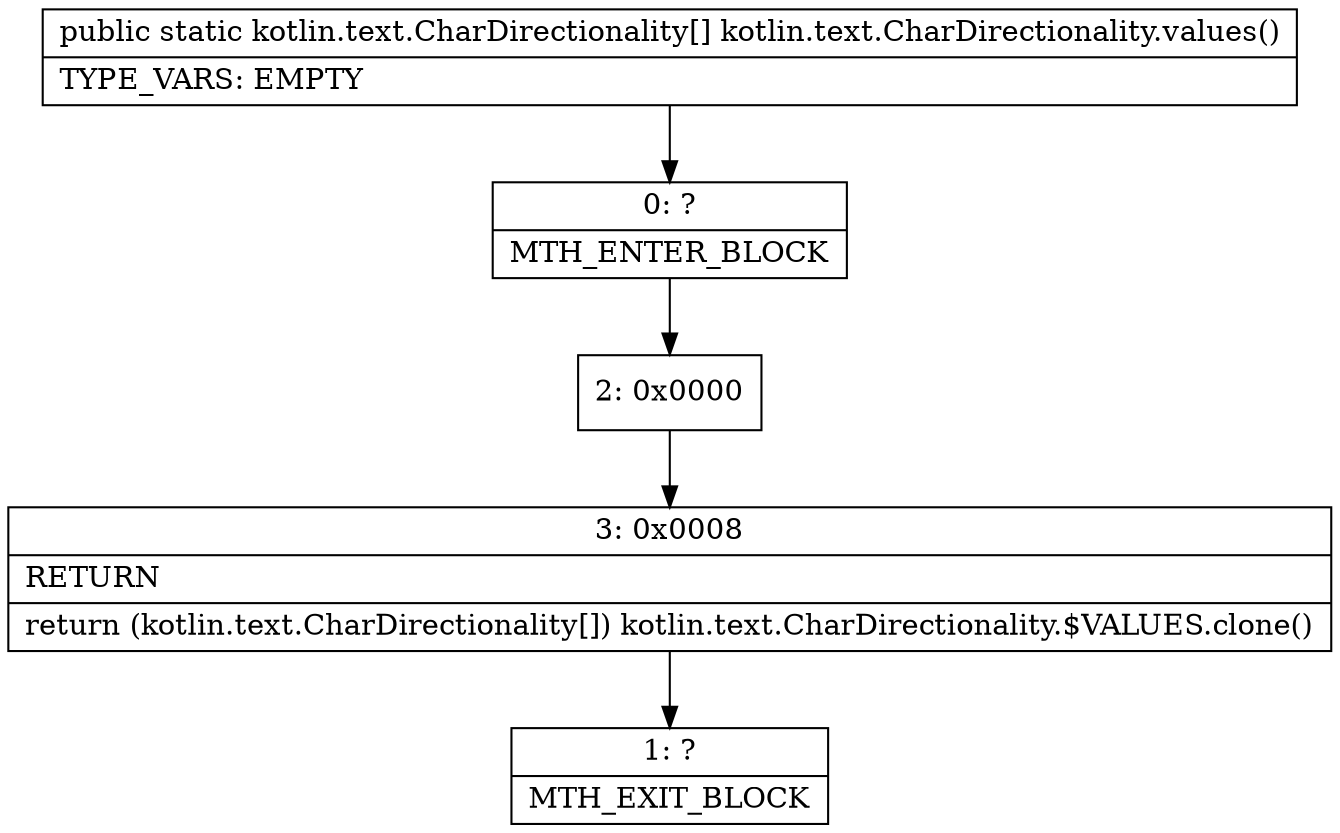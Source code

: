 digraph "CFG forkotlin.text.CharDirectionality.values()[Lkotlin\/text\/CharDirectionality;" {
Node_0 [shape=record,label="{0\:\ ?|MTH_ENTER_BLOCK\l}"];
Node_2 [shape=record,label="{2\:\ 0x0000}"];
Node_3 [shape=record,label="{3\:\ 0x0008|RETURN\l|return (kotlin.text.CharDirectionality[]) kotlin.text.CharDirectionality.$VALUES.clone()\l}"];
Node_1 [shape=record,label="{1\:\ ?|MTH_EXIT_BLOCK\l}"];
MethodNode[shape=record,label="{public static kotlin.text.CharDirectionality[] kotlin.text.CharDirectionality.values()  | TYPE_VARS: EMPTY\l}"];
MethodNode -> Node_0;Node_0 -> Node_2;
Node_2 -> Node_3;
Node_3 -> Node_1;
}

